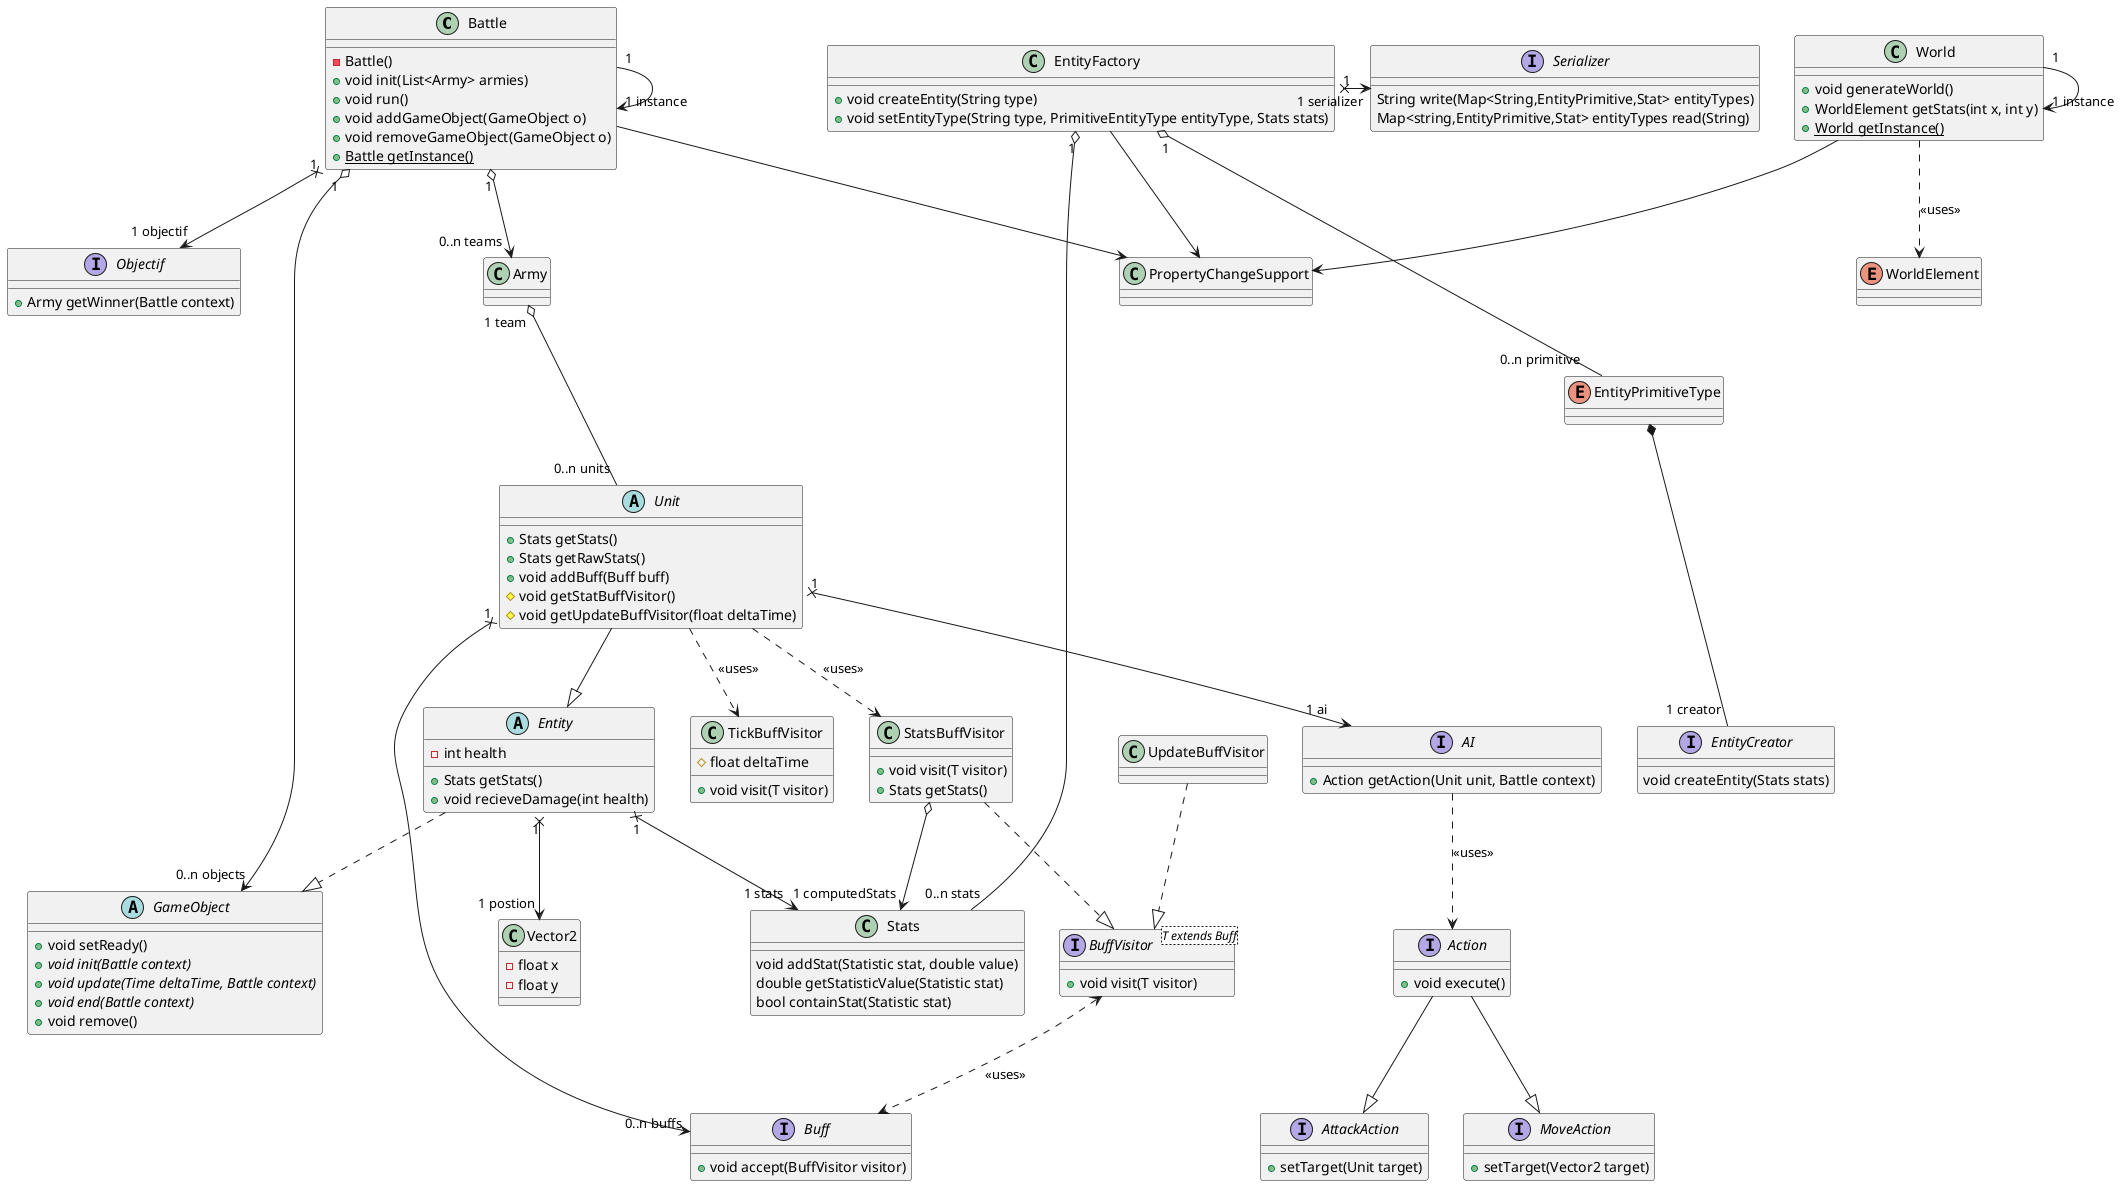 @startuml

class Battle {
    - Battle()
    + void init(List<Army> armies)
    + void run()
    + void addGameObject(GameObject o)
    + void removeGameObject(GameObject o)
    + {static} Battle getInstance()
}

interface Objectif{
    + Army getWinner(Battle context)
}

class Army {}

abstract class GameObject{
    + void setReady()
    + {abstract}void init(Battle context)
    + {abstract}void update(Time deltaTime, Battle context)
    + {abstract}void end(Battle context)
    + void remove()
}

abstract class Entity{
    - int health
    + Stats getStats()
    + void recieveDamage(int health)
}

abstract class Unit {
    + Stats getStats()
    + Stats getRawStats()
    + void addBuff(Buff buff)
    # void getStatBuffVisitor()
    # void getUpdateBuffVisitor(float deltaTime)
}

class Stats {
    void addStat(Statistic stat, double value)
    double getStatisticValue(Statistic stat)
    bool containStat(Statistic stat)
}

interface AI {
    + Action getAction(Unit unit, Battle context)
}

class Vector2{
    - float x
    - float y
}

interface Action{
    + void execute()
}

interface Buff{
    + void accept(BuffVisitor visitor)
}

interface BuffVisitor<T extends Buff>{
    + void visit(T visitor)
}

interface AttackAction{
    +setTarget(Unit target)
}

interface MoveAction{
    +setTarget(Vector2 target)
}

class TickBuffVisitor{
    # float deltaTime
    + void visit(T visitor)
}

class StatsBuffVisitor{
    + void visit(T visitor)
    + Stats getStats()
}

enum WorldElement

class World{
    + void generateWorld()
    + WorldElement getStats(int x, int y)
    + {static} World getInstance()
}

enum EntityPrimitiveType{
    
}

interface EntityCreator{
    void createEntity(Stats stats)
}


class EntityFactory{
    + void createEntity(String type)
    + void setEntityType(String type, PrimitiveEntityType entityType, Stats stats)
}

interface Serializer{
    String write(Map<String,EntityPrimitive,Stat> entityTypes)
    Map<string,EntityPrimitive,Stat> entityTypes read(String)
}

Battle "1" o--> "0..n teams" Army
Battle "1" o--> "0..n objects" GameObject
Battle "1" x--> "1 objectif" Objectif
Unit "1" x--> "1 ai" AI
Unit "1" x--> "0..n buffs" Buff
Entity "1" x--> "1 postion" Vector2
Entity "1" x--> "1 stats" Stats
Battle "1" --> "1 instance " Battle
World "1" --> "1 instance " World


Army "1 team" o--- "0..n units" Unit
EntityFactory "1"  o--- "0..n primitive" EntityPrimitiveType
EntityFactory "1" o--- "0..n stats" Stats
EntityFactory "1" x-> "1 serializer" Serializer
EntityPrimitiveType *--- "1 creator" EntityCreator

AI ..> Action : "<<uses>>"
World ..> WorldElement : "<<uses>>"
Action --|> MoveAction
Action --|> AttackAction
Unit ..> TickBuffVisitor : "<<uses>>"
Unit ..> StatsBuffVisitor : "<<uses>>"
BuffVisitor <..> Buff : "<<uses>>"
StatsBuffVisitor o--> "1 computedStats" Stats

Entity ..|> GameObject
StatsBuffVisitor ..|> BuffVisitor
UpdateBuffVisitor ..|> BuffVisitor
Unit --|> Entity
Battle --> PropertyChangeSupport
World --> PropertyChangeSupport
EntityFactory --> PropertyChangeSupport

@enduml